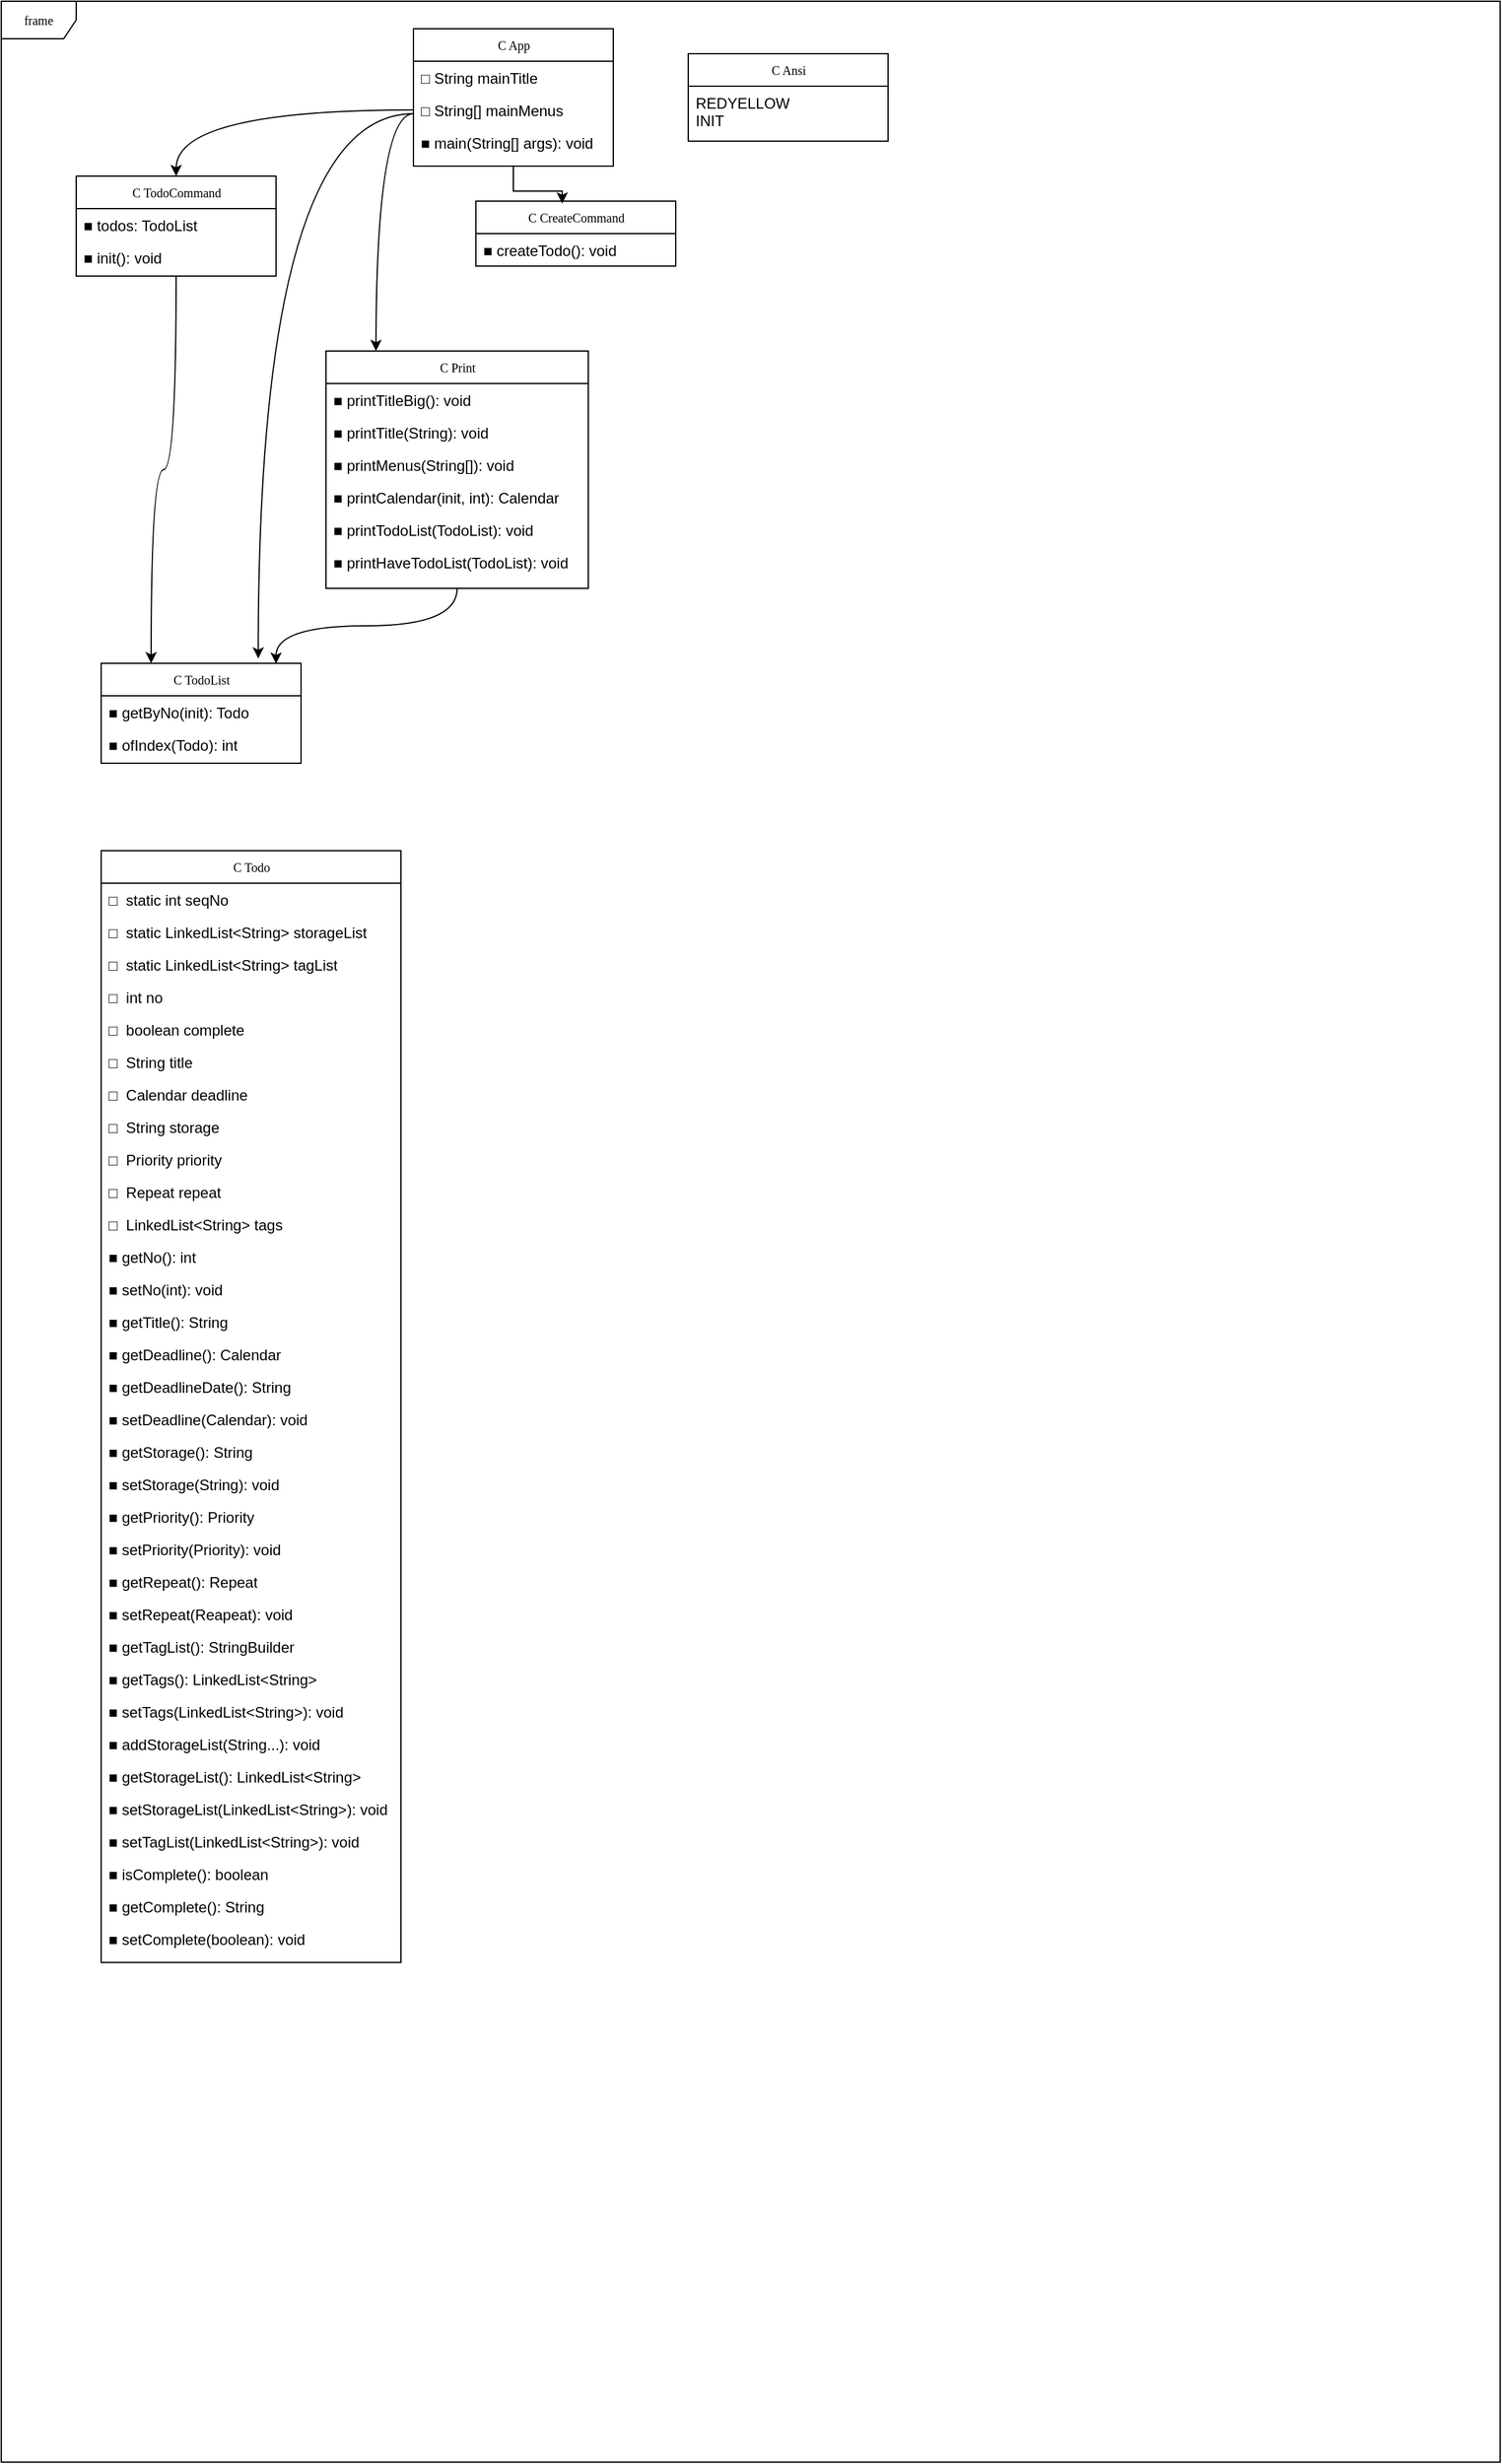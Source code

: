 <mxfile version="24.6.4" type="github">
  <diagram name="Page-1" id="c4acf3e9-155e-7222-9cf6-157b1a14988f">
    <mxGraphModel dx="1247" dy="671" grid="1" gridSize="10" guides="1" tooltips="1" connect="1" arrows="1" fold="1" page="1" pageScale="1" pageWidth="850" pageHeight="1100" background="none" math="0" shadow="0">
      <root>
        <mxCell id="0" />
        <mxCell id="1" parent="0" />
        <mxCell id="17acba5748e5396b-1" value="frame" style="shape=umlFrame;whiteSpace=wrap;html=1;rounded=0;shadow=0;comic=0;labelBackgroundColor=none;strokeWidth=1;fontFamily=Verdana;fontSize=10;align=center;" parent="1" vertex="1">
          <mxGeometry x="20" y="20" width="1200" height="1970" as="geometry" />
        </mxCell>
        <mxCell id="17acba5748e5396b-20" value="C App" style="swimlane;html=1;fontStyle=0;childLayout=stackLayout;horizontal=1;startSize=26;fillColor=none;horizontalStack=0;resizeParent=1;resizeLast=0;collapsible=1;marginBottom=0;swimlaneFillColor=#ffffff;rounded=0;shadow=0;comic=0;labelBackgroundColor=none;strokeWidth=1;fontFamily=Verdana;fontSize=10;align=center;" parent="1" vertex="1">
          <mxGeometry x="350" y="42" width="160" height="110" as="geometry" />
        </mxCell>
        <mxCell id="17acba5748e5396b-21" value="□ String mainTitle" style="text;html=1;strokeColor=none;fillColor=none;align=left;verticalAlign=top;spacingLeft=4;spacingRight=4;whiteSpace=wrap;overflow=hidden;rotatable=0;points=[[0,0.5],[1,0.5]];portConstraint=eastwest;" parent="17acba5748e5396b-20" vertex="1">
          <mxGeometry y="26" width="160" height="26" as="geometry" />
        </mxCell>
        <mxCell id="17acba5748e5396b-24" value="□ String[] mainMenus" style="text;html=1;strokeColor=none;fillColor=none;align=left;verticalAlign=top;spacingLeft=4;spacingRight=4;whiteSpace=wrap;overflow=hidden;rotatable=0;points=[[0,0.5],[1,0.5]];portConstraint=eastwest;" parent="17acba5748e5396b-20" vertex="1">
          <mxGeometry y="52" width="160" height="26" as="geometry" />
        </mxCell>
        <mxCell id="17acba5748e5396b-26" value="■ main(String[] args): void" style="text;html=1;strokeColor=none;fillColor=none;align=left;verticalAlign=top;spacingLeft=4;spacingRight=4;whiteSpace=wrap;overflow=hidden;rotatable=0;points=[[0,0.5],[1,0.5]];portConstraint=eastwest;" parent="17acba5748e5396b-20" vertex="1">
          <mxGeometry y="78" width="160" height="26" as="geometry" />
        </mxCell>
        <mxCell id="17acba5748e5396b-30" value="C Ansi" style="swimlane;html=1;fontStyle=0;childLayout=stackLayout;horizontal=1;startSize=26;fillColor=none;horizontalStack=0;resizeParent=1;resizeLast=0;collapsible=1;marginBottom=0;swimlaneFillColor=#ffffff;rounded=0;shadow=0;comic=0;labelBackgroundColor=none;strokeWidth=1;fontFamily=Verdana;fontSize=10;align=center;" parent="1" vertex="1">
          <mxGeometry x="570" y="62" width="160" height="70" as="geometry" />
        </mxCell>
        <mxCell id="17acba5748e5396b-31" value="REDYELLOW&lt;div&gt;INIT&lt;/div&gt;" style="text;html=1;strokeColor=none;fillColor=none;align=left;verticalAlign=top;spacingLeft=4;spacingRight=4;whiteSpace=wrap;overflow=hidden;rotatable=0;points=[[0,0.5],[1,0.5]];portConstraint=eastwest;" parent="17acba5748e5396b-30" vertex="1">
          <mxGeometry y="26" width="160" height="44" as="geometry" />
        </mxCell>
        <mxCell id="7uaOXelVTDBN9SiJfYuH-26" style="edgeStyle=orthogonalEdgeStyle;rounded=0;orthogonalLoop=1;jettySize=auto;html=1;entryX=0.25;entryY=0;entryDx=0;entryDy=0;curved=1;" edge="1" parent="1" source="7uaOXelVTDBN9SiJfYuH-6" target="7uaOXelVTDBN9SiJfYuH-23">
          <mxGeometry relative="1" as="geometry" />
        </mxCell>
        <mxCell id="7uaOXelVTDBN9SiJfYuH-6" value="C TodoCommand" style="swimlane;html=1;fontStyle=0;childLayout=stackLayout;horizontal=1;startSize=26;fillColor=none;horizontalStack=0;resizeParent=1;resizeLast=0;collapsible=1;marginBottom=0;swimlaneFillColor=#ffffff;rounded=0;shadow=0;comic=0;labelBackgroundColor=none;strokeWidth=1;fontFamily=Verdana;fontSize=10;align=center;" vertex="1" parent="1">
          <mxGeometry x="80" y="160" width="160" height="80" as="geometry" />
        </mxCell>
        <mxCell id="7uaOXelVTDBN9SiJfYuH-28" style="edgeStyle=orthogonalEdgeStyle;rounded=0;orthogonalLoop=1;jettySize=auto;html=1;entryX=0.786;entryY=-0.048;entryDx=0;entryDy=0;entryPerimeter=0;curved=1;" edge="1" parent="7uaOXelVTDBN9SiJfYuH-6" target="7uaOXelVTDBN9SiJfYuH-23">
          <mxGeometry relative="1" as="geometry">
            <mxPoint x="270" y="-50" as="sourcePoint" />
            <mxPoint x="83.36" y="398.36" as="targetPoint" />
          </mxGeometry>
        </mxCell>
        <mxCell id="7uaOXelVTDBN9SiJfYuH-7" value="■ todos: TodoList" style="text;html=1;strokeColor=none;fillColor=none;align=left;verticalAlign=top;spacingLeft=4;spacingRight=4;whiteSpace=wrap;overflow=hidden;rotatable=0;points=[[0,0.5],[1,0.5]];portConstraint=eastwest;" vertex="1" parent="7uaOXelVTDBN9SiJfYuH-6">
          <mxGeometry y="26" width="160" height="26" as="geometry" />
        </mxCell>
        <mxCell id="7uaOXelVTDBN9SiJfYuH-9" value="■ init(): void" style="text;html=1;strokeColor=none;fillColor=none;align=left;verticalAlign=top;spacingLeft=4;spacingRight=4;whiteSpace=wrap;overflow=hidden;rotatable=0;points=[[0,0.5],[1,0.5]];portConstraint=eastwest;" vertex="1" parent="7uaOXelVTDBN9SiJfYuH-6">
          <mxGeometry y="52" width="160" height="26" as="geometry" />
        </mxCell>
        <mxCell id="7uaOXelVTDBN9SiJfYuH-10" style="edgeStyle=orthogonalEdgeStyle;rounded=0;orthogonalLoop=1;jettySize=auto;html=1;exitX=0;exitY=0.5;exitDx=0;exitDy=0;curved=1;" edge="1" parent="1" source="17acba5748e5396b-24" target="7uaOXelVTDBN9SiJfYuH-6">
          <mxGeometry relative="1" as="geometry" />
        </mxCell>
        <mxCell id="7uaOXelVTDBN9SiJfYuH-27" style="edgeStyle=orthogonalEdgeStyle;rounded=0;orthogonalLoop=1;jettySize=auto;html=1;entryX=0.875;entryY=0.004;entryDx=0;entryDy=0;exitX=0.5;exitY=1;exitDx=0;exitDy=0;curved=1;entryPerimeter=0;" edge="1" parent="1" source="7uaOXelVTDBN9SiJfYuH-11" target="7uaOXelVTDBN9SiJfYuH-23">
          <mxGeometry relative="1" as="geometry" />
        </mxCell>
        <mxCell id="7uaOXelVTDBN9SiJfYuH-11" value="C Print" style="swimlane;html=1;fontStyle=0;childLayout=stackLayout;horizontal=1;startSize=26;fillColor=none;horizontalStack=0;resizeParent=1;resizeLast=0;collapsible=1;marginBottom=0;swimlaneFillColor=#ffffff;rounded=0;shadow=0;comic=0;labelBackgroundColor=none;strokeWidth=1;fontFamily=Verdana;fontSize=10;align=center;" vertex="1" parent="1">
          <mxGeometry x="280" y="300" width="210" height="190" as="geometry" />
        </mxCell>
        <mxCell id="7uaOXelVTDBN9SiJfYuH-12" value="■ printTitleBig(): void" style="text;html=1;strokeColor=none;fillColor=none;align=left;verticalAlign=top;spacingLeft=4;spacingRight=4;whiteSpace=wrap;overflow=hidden;rotatable=0;points=[[0,0.5],[1,0.5]];portConstraint=eastwest;" vertex="1" parent="7uaOXelVTDBN9SiJfYuH-11">
          <mxGeometry y="26" width="210" height="26" as="geometry" />
        </mxCell>
        <mxCell id="7uaOXelVTDBN9SiJfYuH-15" value="■ printTitle(String): void" style="text;html=1;strokeColor=none;fillColor=none;align=left;verticalAlign=top;spacingLeft=4;spacingRight=4;whiteSpace=wrap;overflow=hidden;rotatable=0;points=[[0,0.5],[1,0.5]];portConstraint=eastwest;" vertex="1" parent="7uaOXelVTDBN9SiJfYuH-11">
          <mxGeometry y="52" width="210" height="26" as="geometry" />
        </mxCell>
        <mxCell id="7uaOXelVTDBN9SiJfYuH-16" value="■ printMenus(String[]): void" style="text;html=1;strokeColor=none;fillColor=none;align=left;verticalAlign=top;spacingLeft=4;spacingRight=4;whiteSpace=wrap;overflow=hidden;rotatable=0;points=[[0,0.5],[1,0.5]];portConstraint=eastwest;" vertex="1" parent="7uaOXelVTDBN9SiJfYuH-11">
          <mxGeometry y="78" width="210" height="26" as="geometry" />
        </mxCell>
        <mxCell id="7uaOXelVTDBN9SiJfYuH-17" value="■ printCalendar(init, int): Calendar" style="text;html=1;strokeColor=none;fillColor=none;align=left;verticalAlign=top;spacingLeft=4;spacingRight=4;whiteSpace=wrap;overflow=hidden;rotatable=0;points=[[0,0.5],[1,0.5]];portConstraint=eastwest;" vertex="1" parent="7uaOXelVTDBN9SiJfYuH-11">
          <mxGeometry y="104" width="210" height="26" as="geometry" />
        </mxCell>
        <mxCell id="7uaOXelVTDBN9SiJfYuH-18" value="■ printTodoList(TodoList): void" style="text;html=1;strokeColor=none;fillColor=none;align=left;verticalAlign=top;spacingLeft=4;spacingRight=4;whiteSpace=wrap;overflow=hidden;rotatable=0;points=[[0,0.5],[1,0.5]];portConstraint=eastwest;" vertex="1" parent="7uaOXelVTDBN9SiJfYuH-11">
          <mxGeometry y="130" width="210" height="26" as="geometry" />
        </mxCell>
        <mxCell id="7uaOXelVTDBN9SiJfYuH-13" value="■ printHaveTodoList(TodoList): void" style="text;html=1;strokeColor=none;fillColor=none;align=left;verticalAlign=top;spacingLeft=4;spacingRight=4;whiteSpace=wrap;overflow=hidden;rotatable=0;points=[[0,0.5],[1,0.5]];portConstraint=eastwest;" vertex="1" parent="7uaOXelVTDBN9SiJfYuH-11">
          <mxGeometry y="156" width="210" height="24" as="geometry" />
        </mxCell>
        <mxCell id="7uaOXelVTDBN9SiJfYuH-14" style="edgeStyle=orthogonalEdgeStyle;rounded=0;orthogonalLoop=1;jettySize=auto;html=1;curved=1;" edge="1" parent="1">
          <mxGeometry relative="1" as="geometry">
            <mxPoint x="350" y="110" as="sourcePoint" />
            <mxPoint x="320" y="300" as="targetPoint" />
          </mxGeometry>
        </mxCell>
        <mxCell id="7uaOXelVTDBN9SiJfYuH-19" value="C CreateCommand" style="swimlane;html=1;fontStyle=0;childLayout=stackLayout;horizontal=1;startSize=26;fillColor=none;horizontalStack=0;resizeParent=1;resizeLast=0;collapsible=1;marginBottom=0;swimlaneFillColor=#ffffff;rounded=0;shadow=0;comic=0;labelBackgroundColor=none;strokeWidth=1;fontFamily=Verdana;fontSize=10;align=center;" vertex="1" parent="1">
          <mxGeometry x="400" y="180" width="160" height="52" as="geometry" />
        </mxCell>
        <mxCell id="7uaOXelVTDBN9SiJfYuH-20" value="■ createTodo(): void" style="text;html=1;strokeColor=none;fillColor=none;align=left;verticalAlign=top;spacingLeft=4;spacingRight=4;whiteSpace=wrap;overflow=hidden;rotatable=0;points=[[0,0.5],[1,0.5]];portConstraint=eastwest;" vertex="1" parent="7uaOXelVTDBN9SiJfYuH-19">
          <mxGeometry y="26" width="160" height="26" as="geometry" />
        </mxCell>
        <mxCell id="7uaOXelVTDBN9SiJfYuH-22" style="edgeStyle=orthogonalEdgeStyle;rounded=0;orthogonalLoop=1;jettySize=auto;html=1;entryX=0.432;entryY=0.038;entryDx=0;entryDy=0;entryPerimeter=0;" edge="1" parent="1" source="17acba5748e5396b-20" target="7uaOXelVTDBN9SiJfYuH-19">
          <mxGeometry relative="1" as="geometry" />
        </mxCell>
        <mxCell id="7uaOXelVTDBN9SiJfYuH-23" value="C TodoList" style="swimlane;html=1;fontStyle=0;childLayout=stackLayout;horizontal=1;startSize=26;fillColor=none;horizontalStack=0;resizeParent=1;resizeLast=0;collapsible=1;marginBottom=0;swimlaneFillColor=#ffffff;rounded=0;shadow=0;comic=0;labelBackgroundColor=none;strokeWidth=1;fontFamily=Verdana;fontSize=10;align=center;" vertex="1" parent="1">
          <mxGeometry x="100" y="550" width="160" height="80" as="geometry" />
        </mxCell>
        <mxCell id="7uaOXelVTDBN9SiJfYuH-24" value="■ getByNo(init): Todo" style="text;html=1;strokeColor=none;fillColor=none;align=left;verticalAlign=top;spacingLeft=4;spacingRight=4;whiteSpace=wrap;overflow=hidden;rotatable=0;points=[[0,0.5],[1,0.5]];portConstraint=eastwest;" vertex="1" parent="7uaOXelVTDBN9SiJfYuH-23">
          <mxGeometry y="26" width="160" height="26" as="geometry" />
        </mxCell>
        <mxCell id="7uaOXelVTDBN9SiJfYuH-25" value="■ ofIndex(Todo): int" style="text;html=1;strokeColor=none;fillColor=none;align=left;verticalAlign=top;spacingLeft=4;spacingRight=4;whiteSpace=wrap;overflow=hidden;rotatable=0;points=[[0,0.5],[1,0.5]];portConstraint=eastwest;" vertex="1" parent="7uaOXelVTDBN9SiJfYuH-23">
          <mxGeometry y="52" width="160" height="26" as="geometry" />
        </mxCell>
        <mxCell id="7uaOXelVTDBN9SiJfYuH-30" value="C Todo" style="swimlane;html=1;fontStyle=0;childLayout=stackLayout;horizontal=1;startSize=26;fillColor=none;horizontalStack=0;resizeParent=1;resizeLast=0;collapsible=1;marginBottom=0;swimlaneFillColor=#ffffff;rounded=0;shadow=0;comic=0;labelBackgroundColor=none;strokeWidth=1;fontFamily=Verdana;fontSize=10;align=center;" vertex="1" parent="1">
          <mxGeometry x="100" y="700" width="240" height="890" as="geometry" />
        </mxCell>
        <mxCell id="7uaOXelVTDBN9SiJfYuH-31" value="&lt;font&gt;□&amp;nbsp; static int seqNo&lt;/font&gt;" style="text;html=1;strokeColor=none;fillColor=none;align=left;verticalAlign=top;spacingLeft=4;spacingRight=4;whiteSpace=wrap;overflow=hidden;rotatable=0;points=[[0,0.5],[1,0.5]];portConstraint=eastwest;fontColor=#000000;" vertex="1" parent="7uaOXelVTDBN9SiJfYuH-30">
          <mxGeometry y="26" width="240" height="26" as="geometry" />
        </mxCell>
        <mxCell id="7uaOXelVTDBN9SiJfYuH-56" value="&lt;font&gt;□&amp;nbsp; static LinkedList&amp;lt;String&amp;gt; storageList&lt;/font&gt;" style="text;html=1;strokeColor=none;fillColor=none;align=left;verticalAlign=top;spacingLeft=4;spacingRight=4;whiteSpace=wrap;overflow=hidden;rotatable=0;points=[[0,0.5],[1,0.5]];portConstraint=eastwest;fontColor=#000000;" vertex="1" parent="7uaOXelVTDBN9SiJfYuH-30">
          <mxGeometry y="52" width="240" height="26" as="geometry" />
        </mxCell>
        <mxCell id="7uaOXelVTDBN9SiJfYuH-57" value="&lt;font&gt;□&amp;nbsp; static LinkedList&amp;lt;String&amp;gt; tagList&lt;/font&gt;" style="text;html=1;strokeColor=none;fillColor=none;align=left;verticalAlign=top;spacingLeft=4;spacingRight=4;whiteSpace=wrap;overflow=hidden;rotatable=0;points=[[0,0.5],[1,0.5]];portConstraint=eastwest;fontColor=#000000;" vertex="1" parent="7uaOXelVTDBN9SiJfYuH-30">
          <mxGeometry y="78" width="240" height="26" as="geometry" />
        </mxCell>
        <mxCell id="7uaOXelVTDBN9SiJfYuH-58" value="&lt;font&gt;□&amp;nbsp; int no&lt;/font&gt;" style="text;html=1;strokeColor=none;fillColor=none;align=left;verticalAlign=top;spacingLeft=4;spacingRight=4;whiteSpace=wrap;overflow=hidden;rotatable=0;points=[[0,0.5],[1,0.5]];portConstraint=eastwest;fontColor=#000000;" vertex="1" parent="7uaOXelVTDBN9SiJfYuH-30">
          <mxGeometry y="104" width="240" height="26" as="geometry" />
        </mxCell>
        <mxCell id="7uaOXelVTDBN9SiJfYuH-59" value="&lt;font&gt;□&amp;nbsp; boolean complete&lt;/font&gt;" style="text;html=1;strokeColor=none;fillColor=none;align=left;verticalAlign=top;spacingLeft=4;spacingRight=4;whiteSpace=wrap;overflow=hidden;rotatable=0;points=[[0,0.5],[1,0.5]];portConstraint=eastwest;fontColor=#000000;" vertex="1" parent="7uaOXelVTDBN9SiJfYuH-30">
          <mxGeometry y="130" width="240" height="26" as="geometry" />
        </mxCell>
        <mxCell id="7uaOXelVTDBN9SiJfYuH-60" value="&lt;font&gt;□&amp;nbsp; String title&lt;/font&gt;" style="text;html=1;strokeColor=none;fillColor=none;align=left;verticalAlign=top;spacingLeft=4;spacingRight=4;whiteSpace=wrap;overflow=hidden;rotatable=0;points=[[0,0.5],[1,0.5]];portConstraint=eastwest;fontColor=#000000;" vertex="1" parent="7uaOXelVTDBN9SiJfYuH-30">
          <mxGeometry y="156" width="240" height="26" as="geometry" />
        </mxCell>
        <mxCell id="7uaOXelVTDBN9SiJfYuH-61" value="&lt;font&gt;□&amp;nbsp; Calendar deadline&lt;/font&gt;" style="text;html=1;strokeColor=none;fillColor=none;align=left;verticalAlign=top;spacingLeft=4;spacingRight=4;whiteSpace=wrap;overflow=hidden;rotatable=0;points=[[0,0.5],[1,0.5]];portConstraint=eastwest;fontColor=#000000;" vertex="1" parent="7uaOXelVTDBN9SiJfYuH-30">
          <mxGeometry y="182" width="240" height="26" as="geometry" />
        </mxCell>
        <mxCell id="7uaOXelVTDBN9SiJfYuH-62" value="&lt;font&gt;□&amp;nbsp; String storage&lt;/font&gt;" style="text;html=1;strokeColor=none;fillColor=none;align=left;verticalAlign=top;spacingLeft=4;spacingRight=4;whiteSpace=wrap;overflow=hidden;rotatable=0;points=[[0,0.5],[1,0.5]];portConstraint=eastwest;fontColor=#000000;" vertex="1" parent="7uaOXelVTDBN9SiJfYuH-30">
          <mxGeometry y="208" width="240" height="26" as="geometry" />
        </mxCell>
        <mxCell id="7uaOXelVTDBN9SiJfYuH-63" value="&lt;font&gt;□&amp;nbsp; Priority priority&lt;/font&gt;" style="text;html=1;strokeColor=none;fillColor=none;align=left;verticalAlign=top;spacingLeft=4;spacingRight=4;whiteSpace=wrap;overflow=hidden;rotatable=0;points=[[0,0.5],[1,0.5]];portConstraint=eastwest;fontColor=#000000;" vertex="1" parent="7uaOXelVTDBN9SiJfYuH-30">
          <mxGeometry y="234" width="240" height="26" as="geometry" />
        </mxCell>
        <mxCell id="7uaOXelVTDBN9SiJfYuH-64" value="&lt;font&gt;□&amp;nbsp; Repeat repeat&lt;/font&gt;" style="text;html=1;strokeColor=none;fillColor=none;align=left;verticalAlign=top;spacingLeft=4;spacingRight=4;whiteSpace=wrap;overflow=hidden;rotatable=0;points=[[0,0.5],[1,0.5]];portConstraint=eastwest;fontColor=#000000;" vertex="1" parent="7uaOXelVTDBN9SiJfYuH-30">
          <mxGeometry y="260" width="240" height="26" as="geometry" />
        </mxCell>
        <mxCell id="7uaOXelVTDBN9SiJfYuH-65" value="&lt;font&gt;□&amp;nbsp; LinkedList&amp;lt;String&amp;gt; tags&lt;/font&gt;" style="text;html=1;strokeColor=none;fillColor=none;align=left;verticalAlign=top;spacingLeft=4;spacingRight=4;whiteSpace=wrap;overflow=hidden;rotatable=0;points=[[0,0.5],[1,0.5]];portConstraint=eastwest;fontColor=#000000;" vertex="1" parent="7uaOXelVTDBN9SiJfYuH-30">
          <mxGeometry y="286" width="240" height="26" as="geometry" />
        </mxCell>
        <mxCell id="7uaOXelVTDBN9SiJfYuH-34" value="■ getNo(): int" style="text;html=1;strokeColor=none;fillColor=none;align=left;verticalAlign=top;spacingLeft=4;spacingRight=4;whiteSpace=wrap;overflow=hidden;rotatable=0;points=[[0,0.5],[1,0.5]];portConstraint=eastwest;" vertex="1" parent="7uaOXelVTDBN9SiJfYuH-30">
          <mxGeometry y="312" width="240" height="26" as="geometry" />
        </mxCell>
        <mxCell id="7uaOXelVTDBN9SiJfYuH-33" value="■ setNo(int): void" style="text;html=1;strokeColor=none;fillColor=none;align=left;verticalAlign=top;spacingLeft=4;spacingRight=4;whiteSpace=wrap;overflow=hidden;rotatable=0;points=[[0,0.5],[1,0.5]];portConstraint=eastwest;" vertex="1" parent="7uaOXelVTDBN9SiJfYuH-30">
          <mxGeometry y="338" width="240" height="26" as="geometry" />
        </mxCell>
        <mxCell id="7uaOXelVTDBN9SiJfYuH-35" value="■ getTitle(): String" style="text;html=1;strokeColor=none;fillColor=none;align=left;verticalAlign=top;spacingLeft=4;spacingRight=4;whiteSpace=wrap;overflow=hidden;rotatable=0;points=[[0,0.5],[1,0.5]];portConstraint=eastwest;" vertex="1" parent="7uaOXelVTDBN9SiJfYuH-30">
          <mxGeometry y="364" width="240" height="26" as="geometry" />
        </mxCell>
        <mxCell id="7uaOXelVTDBN9SiJfYuH-36" value="■ getDeadline(): Calendar" style="text;html=1;strokeColor=none;fillColor=none;align=left;verticalAlign=top;spacingLeft=4;spacingRight=4;whiteSpace=wrap;overflow=hidden;rotatable=0;points=[[0,0.5],[1,0.5]];portConstraint=eastwest;" vertex="1" parent="7uaOXelVTDBN9SiJfYuH-30">
          <mxGeometry y="390" width="240" height="26" as="geometry" />
        </mxCell>
        <mxCell id="7uaOXelVTDBN9SiJfYuH-37" value="■ getDeadlineDate(): String" style="text;html=1;strokeColor=none;fillColor=none;align=left;verticalAlign=top;spacingLeft=4;spacingRight=4;whiteSpace=wrap;overflow=hidden;rotatable=0;points=[[0,0.5],[1,0.5]];portConstraint=eastwest;" vertex="1" parent="7uaOXelVTDBN9SiJfYuH-30">
          <mxGeometry y="416" width="240" height="26" as="geometry" />
        </mxCell>
        <mxCell id="7uaOXelVTDBN9SiJfYuH-38" value="■ setDeadline(Calendar): void" style="text;html=1;strokeColor=none;fillColor=none;align=left;verticalAlign=top;spacingLeft=4;spacingRight=4;whiteSpace=wrap;overflow=hidden;rotatable=0;points=[[0,0.5],[1,0.5]];portConstraint=eastwest;" vertex="1" parent="7uaOXelVTDBN9SiJfYuH-30">
          <mxGeometry y="442" width="240" height="26" as="geometry" />
        </mxCell>
        <mxCell id="7uaOXelVTDBN9SiJfYuH-39" value="■ getStorage(): String" style="text;html=1;strokeColor=none;fillColor=none;align=left;verticalAlign=top;spacingLeft=4;spacingRight=4;whiteSpace=wrap;overflow=hidden;rotatable=0;points=[[0,0.5],[1,0.5]];portConstraint=eastwest;" vertex="1" parent="7uaOXelVTDBN9SiJfYuH-30">
          <mxGeometry y="468" width="240" height="26" as="geometry" />
        </mxCell>
        <mxCell id="7uaOXelVTDBN9SiJfYuH-40" value="■ setStorage(String): void" style="text;html=1;strokeColor=none;fillColor=none;align=left;verticalAlign=top;spacingLeft=4;spacingRight=4;whiteSpace=wrap;overflow=hidden;rotatable=0;points=[[0,0.5],[1,0.5]];portConstraint=eastwest;" vertex="1" parent="7uaOXelVTDBN9SiJfYuH-30">
          <mxGeometry y="494" width="240" height="26" as="geometry" />
        </mxCell>
        <mxCell id="7uaOXelVTDBN9SiJfYuH-41" value="■ getPriority(): Priority" style="text;html=1;strokeColor=none;fillColor=none;align=left;verticalAlign=top;spacingLeft=4;spacingRight=4;whiteSpace=wrap;overflow=hidden;rotatable=0;points=[[0,0.5],[1,0.5]];portConstraint=eastwest;" vertex="1" parent="7uaOXelVTDBN9SiJfYuH-30">
          <mxGeometry y="520" width="240" height="26" as="geometry" />
        </mxCell>
        <mxCell id="7uaOXelVTDBN9SiJfYuH-42" value="■ setPriority(Priority): void" style="text;html=1;strokeColor=none;fillColor=none;align=left;verticalAlign=top;spacingLeft=4;spacingRight=4;whiteSpace=wrap;overflow=hidden;rotatable=0;points=[[0,0.5],[1,0.5]];portConstraint=eastwest;" vertex="1" parent="7uaOXelVTDBN9SiJfYuH-30">
          <mxGeometry y="546" width="240" height="26" as="geometry" />
        </mxCell>
        <mxCell id="7uaOXelVTDBN9SiJfYuH-43" value="■ getRepeat(): Repeat" style="text;html=1;strokeColor=none;fillColor=none;align=left;verticalAlign=top;spacingLeft=4;spacingRight=4;whiteSpace=wrap;overflow=hidden;rotatable=0;points=[[0,0.5],[1,0.5]];portConstraint=eastwest;" vertex="1" parent="7uaOXelVTDBN9SiJfYuH-30">
          <mxGeometry y="572" width="240" height="26" as="geometry" />
        </mxCell>
        <mxCell id="7uaOXelVTDBN9SiJfYuH-44" value="■ setRepeat(Reapeat): void" style="text;html=1;strokeColor=none;fillColor=none;align=left;verticalAlign=top;spacingLeft=4;spacingRight=4;whiteSpace=wrap;overflow=hidden;rotatable=0;points=[[0,0.5],[1,0.5]];portConstraint=eastwest;" vertex="1" parent="7uaOXelVTDBN9SiJfYuH-30">
          <mxGeometry y="598" width="240" height="26" as="geometry" />
        </mxCell>
        <mxCell id="7uaOXelVTDBN9SiJfYuH-45" value="■ getTagList(): StringBuilder" style="text;html=1;strokeColor=none;fillColor=none;align=left;verticalAlign=top;spacingLeft=4;spacingRight=4;whiteSpace=wrap;overflow=hidden;rotatable=0;points=[[0,0.5],[1,0.5]];portConstraint=eastwest;" vertex="1" parent="7uaOXelVTDBN9SiJfYuH-30">
          <mxGeometry y="624" width="240" height="26" as="geometry" />
        </mxCell>
        <mxCell id="7uaOXelVTDBN9SiJfYuH-47" value="■ getTags(): LinkedList&amp;lt;String&amp;gt;" style="text;html=1;strokeColor=none;fillColor=none;align=left;verticalAlign=top;spacingLeft=4;spacingRight=4;whiteSpace=wrap;overflow=hidden;rotatable=0;points=[[0,0.5],[1,0.5]];portConstraint=eastwest;" vertex="1" parent="7uaOXelVTDBN9SiJfYuH-30">
          <mxGeometry y="650" width="240" height="26" as="geometry" />
        </mxCell>
        <mxCell id="7uaOXelVTDBN9SiJfYuH-46" value="■ setTags(LinkedList&amp;lt;String&amp;gt;): void" style="text;html=1;strokeColor=none;fillColor=none;align=left;verticalAlign=top;spacingLeft=4;spacingRight=4;whiteSpace=wrap;overflow=hidden;rotatable=0;points=[[0,0.5],[1,0.5]];portConstraint=eastwest;" vertex="1" parent="7uaOXelVTDBN9SiJfYuH-30">
          <mxGeometry y="676" width="240" height="26" as="geometry" />
        </mxCell>
        <mxCell id="7uaOXelVTDBN9SiJfYuH-48" value="■ addStorageList(String...): void" style="text;html=1;strokeColor=none;fillColor=none;align=left;verticalAlign=top;spacingLeft=4;spacingRight=4;whiteSpace=wrap;overflow=hidden;rotatable=0;points=[[0,0.5],[1,0.5]];portConstraint=eastwest;" vertex="1" parent="7uaOXelVTDBN9SiJfYuH-30">
          <mxGeometry y="702" width="240" height="26" as="geometry" />
        </mxCell>
        <mxCell id="7uaOXelVTDBN9SiJfYuH-49" value="■ getStorageList(): LinkedList&amp;lt;String&amp;gt;" style="text;html=1;strokeColor=none;fillColor=none;align=left;verticalAlign=top;spacingLeft=4;spacingRight=4;whiteSpace=wrap;overflow=hidden;rotatable=0;points=[[0,0.5],[1,0.5]];portConstraint=eastwest;" vertex="1" parent="7uaOXelVTDBN9SiJfYuH-30">
          <mxGeometry y="728" width="240" height="26" as="geometry" />
        </mxCell>
        <mxCell id="7uaOXelVTDBN9SiJfYuH-50" value="■ setStorageList(LinkedList&amp;lt;String&amp;gt;): void" style="text;html=1;strokeColor=none;fillColor=none;align=left;verticalAlign=top;spacingLeft=4;spacingRight=4;whiteSpace=wrap;overflow=hidden;rotatable=0;points=[[0,0.5],[1,0.5]];portConstraint=eastwest;" vertex="1" parent="7uaOXelVTDBN9SiJfYuH-30">
          <mxGeometry y="754" width="240" height="26" as="geometry" />
        </mxCell>
        <mxCell id="7uaOXelVTDBN9SiJfYuH-51" value="■ setTagList(LinkedList&amp;lt;String&amp;gt;): void" style="text;html=1;strokeColor=none;fillColor=none;align=left;verticalAlign=top;spacingLeft=4;spacingRight=4;whiteSpace=wrap;overflow=hidden;rotatable=0;points=[[0,0.5],[1,0.5]];portConstraint=eastwest;" vertex="1" parent="7uaOXelVTDBN9SiJfYuH-30">
          <mxGeometry y="780" width="240" height="26" as="geometry" />
        </mxCell>
        <mxCell id="7uaOXelVTDBN9SiJfYuH-52" value="■ isComplete(): boolean" style="text;html=1;strokeColor=none;fillColor=none;align=left;verticalAlign=top;spacingLeft=4;spacingRight=4;whiteSpace=wrap;overflow=hidden;rotatable=0;points=[[0,0.5],[1,0.5]];portConstraint=eastwest;" vertex="1" parent="7uaOXelVTDBN9SiJfYuH-30">
          <mxGeometry y="806" width="240" height="26" as="geometry" />
        </mxCell>
        <mxCell id="7uaOXelVTDBN9SiJfYuH-53" value="■ getComplete(): String" style="text;html=1;strokeColor=none;fillColor=none;align=left;verticalAlign=top;spacingLeft=4;spacingRight=4;whiteSpace=wrap;overflow=hidden;rotatable=0;points=[[0,0.5],[1,0.5]];portConstraint=eastwest;" vertex="1" parent="7uaOXelVTDBN9SiJfYuH-30">
          <mxGeometry y="832" width="240" height="26" as="geometry" />
        </mxCell>
        <mxCell id="7uaOXelVTDBN9SiJfYuH-54" value="■ setComplete(boolean): void" style="text;html=1;strokeColor=none;fillColor=none;align=left;verticalAlign=top;spacingLeft=4;spacingRight=4;whiteSpace=wrap;overflow=hidden;rotatable=0;points=[[0,0.5],[1,0.5]];portConstraint=eastwest;" vertex="1" parent="7uaOXelVTDBN9SiJfYuH-30">
          <mxGeometry y="858" width="240" height="26" as="geometry" />
        </mxCell>
      </root>
    </mxGraphModel>
  </diagram>
</mxfile>
